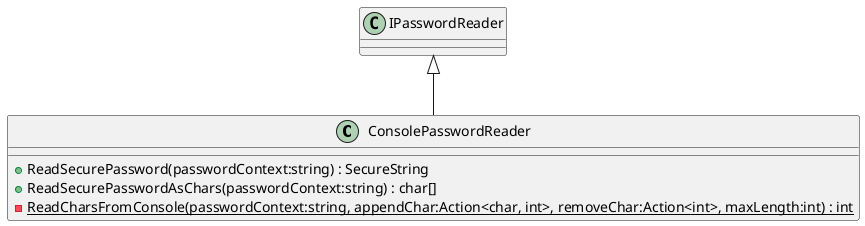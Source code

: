 @startuml
class ConsolePasswordReader {
    + ReadSecurePassword(passwordContext:string) : SecureString
    + ReadSecurePasswordAsChars(passwordContext:string) : char[]
    - {static} ReadCharsFromConsole(passwordContext:string, appendChar:Action<char, int>, removeChar:Action<int>, maxLength:int) : int
}
IPasswordReader <|-- ConsolePasswordReader
@enduml
